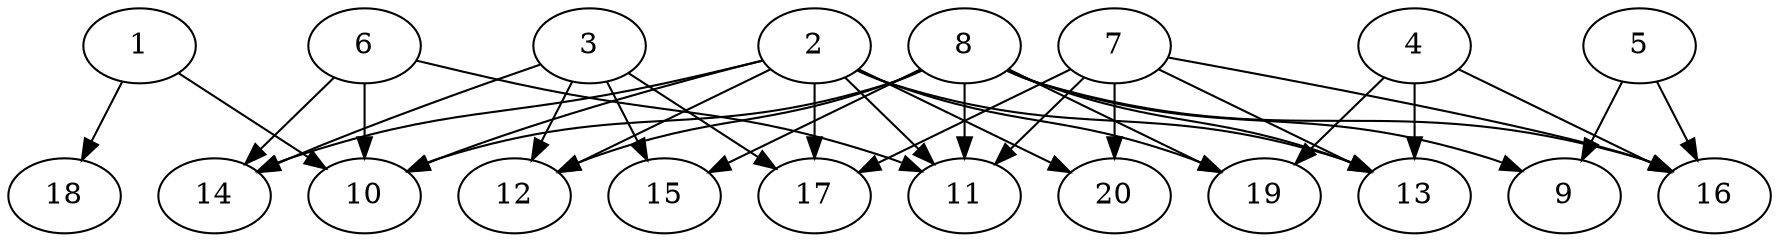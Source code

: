 // DAG automatically generated by daggen at Wed Jul 24 21:26:16 2019
// ./daggen --dot -n 20 --ccr 0.4 --fat 0.8 --regular 0.5 --density 0.5 --mindata 5242880 --maxdata 52428800 
digraph G {
  1 [size="41607680", alpha="0.05", expect_size="16643072"] 
  1 -> 10 [size ="16643072"]
  1 -> 18 [size ="16643072"]
  2 [size="68889600", alpha="0.04", expect_size="27555840"] 
  2 -> 10 [size ="27555840"]
  2 -> 11 [size ="27555840"]
  2 -> 12 [size ="27555840"]
  2 -> 13 [size ="27555840"]
  2 -> 14 [size ="27555840"]
  2 -> 17 [size ="27555840"]
  2 -> 19 [size ="27555840"]
  2 -> 20 [size ="27555840"]
  3 [size="119708160", alpha="0.04", expect_size="47883264"] 
  3 -> 12 [size ="47883264"]
  3 -> 14 [size ="47883264"]
  3 -> 15 [size ="47883264"]
  3 -> 17 [size ="47883264"]
  4 [size="115673600", alpha="0.13", expect_size="46269440"] 
  4 -> 13 [size ="46269440"]
  4 -> 16 [size ="46269440"]
  4 -> 19 [size ="46269440"]
  5 [size="106529280", alpha="0.15", expect_size="42611712"] 
  5 -> 9 [size ="42611712"]
  5 -> 16 [size ="42611712"]
  6 [size="31232000", alpha="0.14", expect_size="12492800"] 
  6 -> 10 [size ="12492800"]
  6 -> 11 [size ="12492800"]
  6 -> 14 [size ="12492800"]
  7 [size="62530560", alpha="0.03", expect_size="25012224"] 
  7 -> 11 [size ="25012224"]
  7 -> 13 [size ="25012224"]
  7 -> 16 [size ="25012224"]
  7 -> 17 [size ="25012224"]
  7 -> 20 [size ="25012224"]
  8 [size="61386240", alpha="0.10", expect_size="24554496"] 
  8 -> 9 [size ="24554496"]
  8 -> 10 [size ="24554496"]
  8 -> 11 [size ="24554496"]
  8 -> 12 [size ="24554496"]
  8 -> 13 [size ="24554496"]
  8 -> 15 [size ="24554496"]
  8 -> 16 [size ="24554496"]
  8 -> 19 [size ="24554496"]
  9 [size="95859200", alpha="0.01", expect_size="38343680"] 
  10 [size="13795840", alpha="0.07", expect_size="5518336"] 
  11 [size="130332160", alpha="0.16", expect_size="52132864"] 
  12 [size="41935360", alpha="0.15", expect_size="16774144"] 
  13 [size="66014720", alpha="0.12", expect_size="26405888"] 
  14 [size="87797760", alpha="0.16", expect_size="35119104"] 
  15 [size="48074240", alpha="0.07", expect_size="19229696"] 
  16 [size="18104320", alpha="0.03", expect_size="7241728"] 
  17 [size="101363200", alpha="0.19", expect_size="40545280"] 
  18 [size="117798400", alpha="0.06", expect_size="47119360"] 
  19 [size="60495360", alpha="0.03", expect_size="24198144"] 
  20 [size="65477120", alpha="0.08", expect_size="26190848"] 
}
